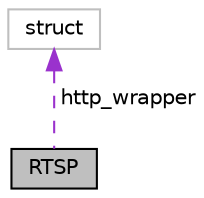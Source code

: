 digraph "RTSP"
{
  edge [fontname="Helvetica",fontsize="10",labelfontname="Helvetica",labelfontsize="10"];
  node [fontname="Helvetica",fontsize="10",shape=record];
  Node1 [label="RTSP",height=0.2,width=0.4,color="black", fillcolor="grey75", style="filled", fontcolor="black"];
  Node2 -> Node1 [dir="back",color="darkorchid3",fontsize="10",style="dashed",label=" http_wrapper" ,fontname="Helvetica"];
  Node2 [label="struct",height=0.2,width=0.4,color="grey75", fillcolor="white", style="filled"];
}
